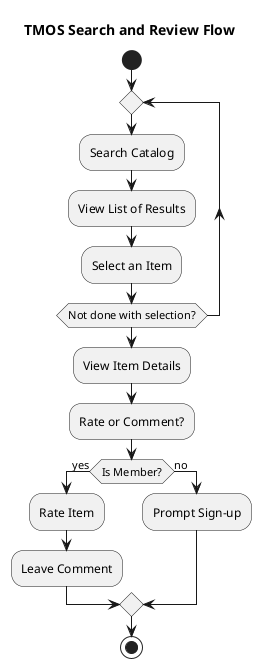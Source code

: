 @startuml
title TMOS Search and Review Flow

start

repeat
  :Search Catalog;
  :View List of Results;
  :Select an Item;
repeat while (Not done with selection?)

:View Item Details;
:Rate or Comment?;

if (Is Member?) then (yes)
  :Rate Item;
  :Leave Comment;
else (no)
  :Prompt Sign-up;
endif

stop
@enduml
